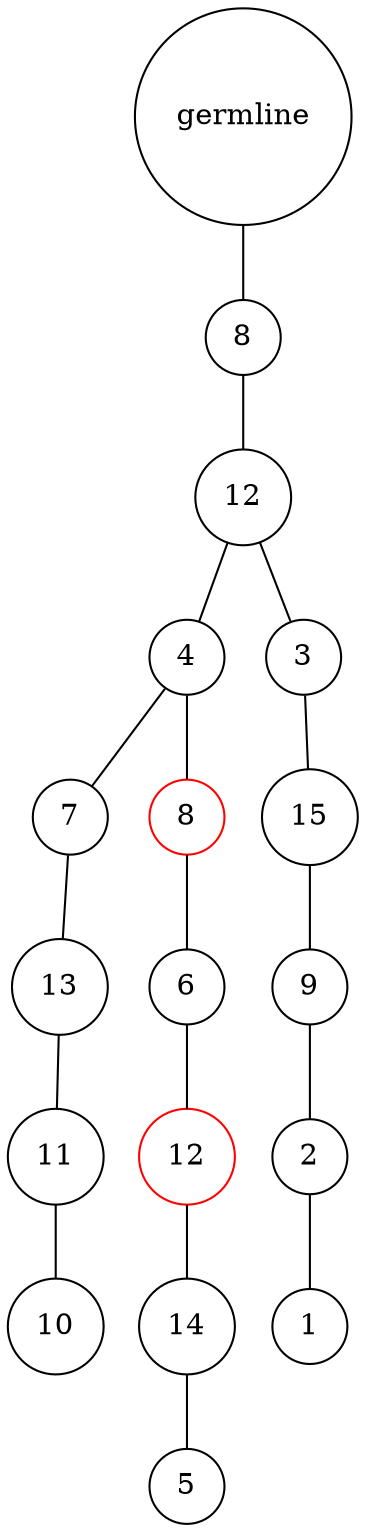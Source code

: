 graph {
	rankdir=UD;
	splines=line;
	node [shape=circle]
	"0x7efdb9f1d2b0" [label="germline"];
	"0x7efdb9f1d2e0" [label="8"];
	"0x7efdb9f1d2b0" -- "0x7efdb9f1d2e0" ;
	"0x7efdb9f1d310" [label="12"];
	"0x7efdb9f1d2e0" -- "0x7efdb9f1d310" ;
	"0x7efdb9f1d340" [label="4"];
	"0x7efdb9f1d310" -- "0x7efdb9f1d340" ;
	"0x7efdb9f1d370" [label="7"];
	"0x7efdb9f1d340" -- "0x7efdb9f1d370" ;
	"0x7efdb9f1d3a0" [label="13"];
	"0x7efdb9f1d370" -- "0x7efdb9f1d3a0" ;
	"0x7efdb9f1d3d0" [label="11"];
	"0x7efdb9f1d3a0" -- "0x7efdb9f1d3d0" ;
	"0x7efdb9f1d400" [label="10"];
	"0x7efdb9f1d3d0" -- "0x7efdb9f1d400" ;
	"0x7efdb9f1d430" [label="8",color="red"];
	"0x7efdb9f1d340" -- "0x7efdb9f1d430" ;
	"0x7efdb9f1d460" [label="6"];
	"0x7efdb9f1d430" -- "0x7efdb9f1d460" ;
	"0x7efdb9f1d490" [label="12",color="red"];
	"0x7efdb9f1d460" -- "0x7efdb9f1d490" ;
	"0x7efdb9f1d4c0" [label="14"];
	"0x7efdb9f1d490" -- "0x7efdb9f1d4c0" ;
	"0x7efdb9f1d4f0" [label="5"];
	"0x7efdb9f1d4c0" -- "0x7efdb9f1d4f0" ;
	"0x7efdb9f1d520" [label="3"];
	"0x7efdb9f1d310" -- "0x7efdb9f1d520" ;
	"0x7efdb9f1d550" [label="15"];
	"0x7efdb9f1d520" -- "0x7efdb9f1d550" ;
	"0x7efdb9f1d580" [label="9"];
	"0x7efdb9f1d550" -- "0x7efdb9f1d580" ;
	"0x7efdb9f1d5b0" [label="2"];
	"0x7efdb9f1d580" -- "0x7efdb9f1d5b0" ;
	"0x7efdb9f1d5e0" [label="1"];
	"0x7efdb9f1d5b0" -- "0x7efdb9f1d5e0" ;
}
